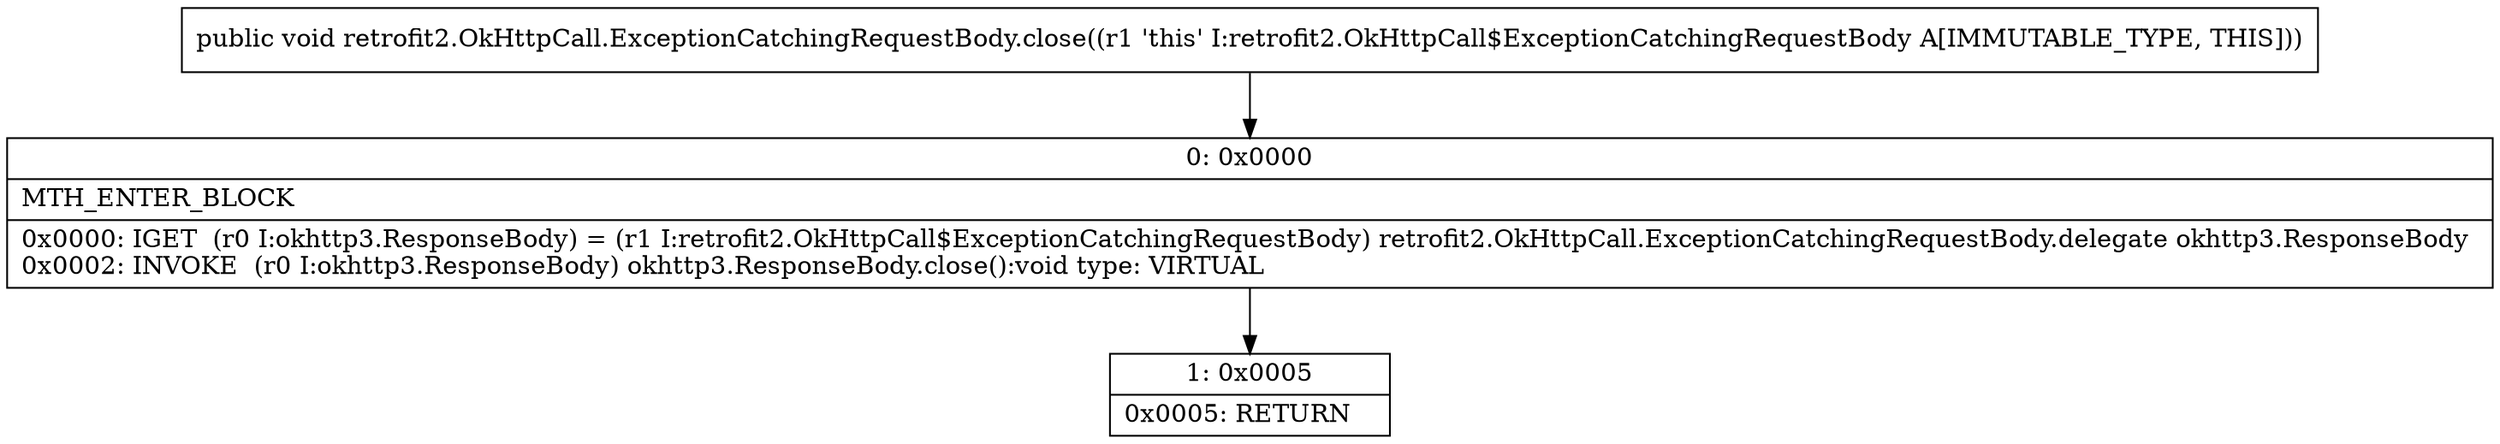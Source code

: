 digraph "CFG forretrofit2.OkHttpCall.ExceptionCatchingRequestBody.close()V" {
Node_0 [shape=record,label="{0\:\ 0x0000|MTH_ENTER_BLOCK\l|0x0000: IGET  (r0 I:okhttp3.ResponseBody) = (r1 I:retrofit2.OkHttpCall$ExceptionCatchingRequestBody) retrofit2.OkHttpCall.ExceptionCatchingRequestBody.delegate okhttp3.ResponseBody \l0x0002: INVOKE  (r0 I:okhttp3.ResponseBody) okhttp3.ResponseBody.close():void type: VIRTUAL \l}"];
Node_1 [shape=record,label="{1\:\ 0x0005|0x0005: RETURN   \l}"];
MethodNode[shape=record,label="{public void retrofit2.OkHttpCall.ExceptionCatchingRequestBody.close((r1 'this' I:retrofit2.OkHttpCall$ExceptionCatchingRequestBody A[IMMUTABLE_TYPE, THIS])) }"];
MethodNode -> Node_0;
Node_0 -> Node_1;
}

